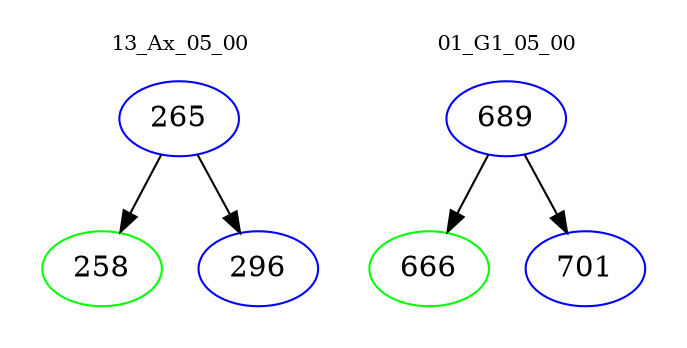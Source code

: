 digraph{
subgraph cluster_0 {
color = white
label = "13_Ax_05_00";
fontsize=10;
T0_265 [label="265", color="blue"]
T0_265 -> T0_258 [color="black"]
T0_258 [label="258", color="green"]
T0_265 -> T0_296 [color="black"]
T0_296 [label="296", color="blue"]
}
subgraph cluster_1 {
color = white
label = "01_G1_05_00";
fontsize=10;
T1_689 [label="689", color="blue"]
T1_689 -> T1_666 [color="black"]
T1_666 [label="666", color="green"]
T1_689 -> T1_701 [color="black"]
T1_701 [label="701", color="blue"]
}
}
